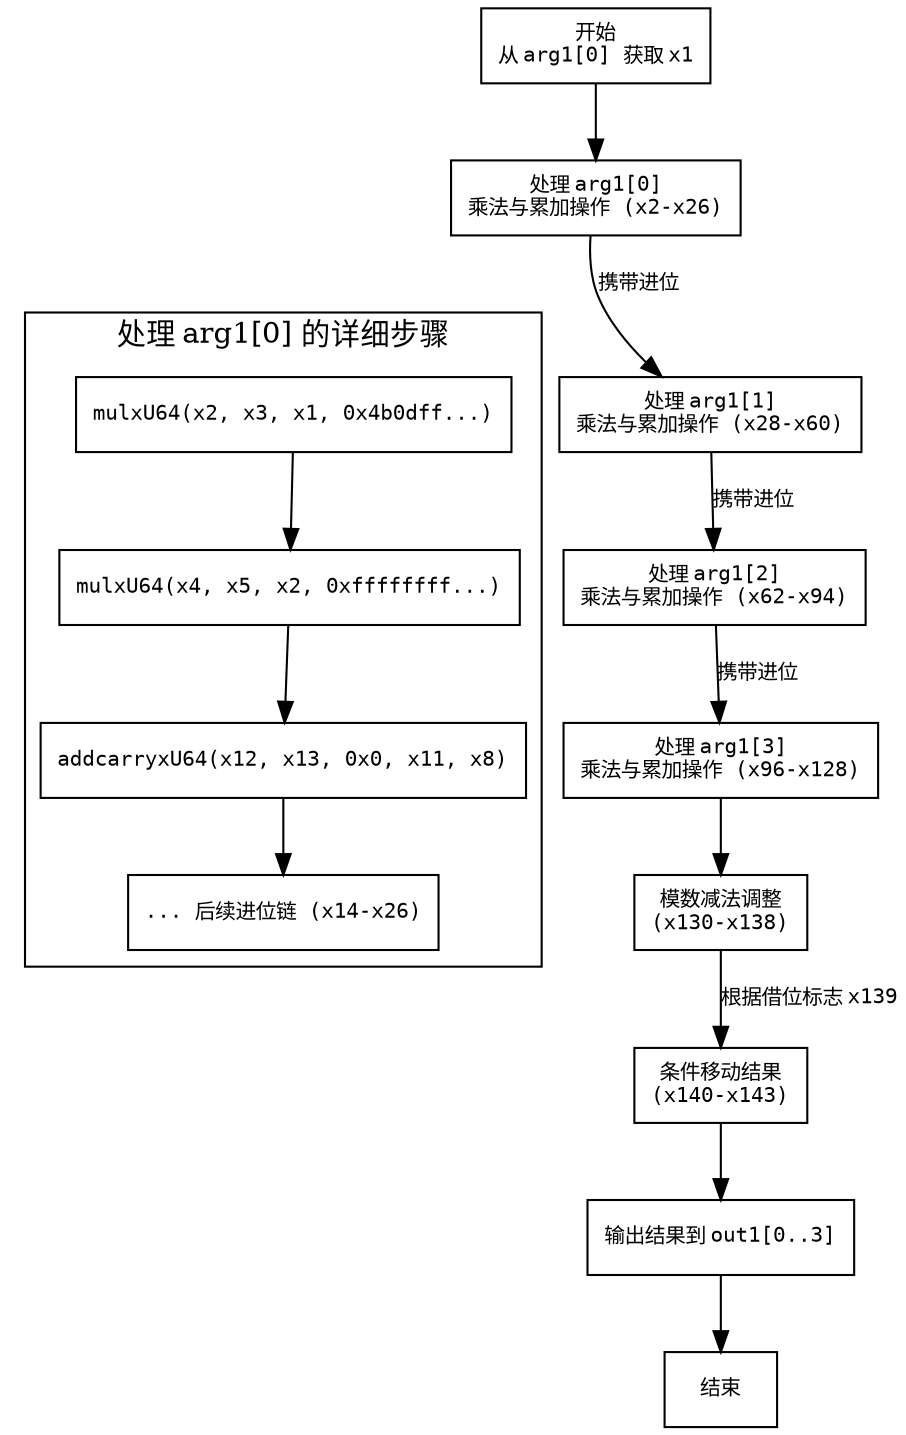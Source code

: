 
digraph fromMontgomery {
    node [shape=rectangle, fontname="Courier", fontsize=10];
    edge [fontname="Courier", fontsize=10];

    start [label="开始\n从 arg1[0] 获取 x1"];
    process_arg1_0 [label="处理 arg1[0]\n乘法与累加操作 (x2-x26)"];
    process_arg1_1 [label="处理 arg1[1]\n乘法与累加操作 (x28-x60)"];
    process_arg1_2 [label="处理 arg1[2]\n乘法与累加操作 (x62-x94)"];
    process_arg1_3 [label="处理 arg1[3]\n乘法与累加操作 (x96-x128)"];
    final_sub [label="模数减法调整\n(x130-x138)"];
    cmov_adj [label="条件移动结果\n(x140-x143)"];
    output [label="输出结果到 out1[0..3]"];
    end [label="结束"];

    start -> process_arg1_0;
    process_arg1_0 -> process_arg1_1 [label="携带进位"];
    process_arg1_1 -> process_arg1_2 [label="携带进位"];
    process_arg1_2 -> process_arg1_3 [label="携带进位"];
    process_arg1_3 -> final_sub;
    final_sub -> cmov_adj [label="根据借位标志 x139"];
    cmov_adj -> output;
    output -> end;

    // 详细展开第一个处理块示例
    subgraph cluster_arg1_0 {
        label="处理 arg1[0] 的详细步骤";
        mul_x2_x3 [label="mulxU64(x2, x3, x1, 0x4b0dff...)"];
        mul_x4_x5 [label="mulxU64(x4, x5, x2, 0xffffffff...)"];
        addcarry_1 [label="addcarryxU64(x12, x13, 0x0, x11, x8)"];
        addcarry_chain [label="... 后续进位链 (x14-x26)"];
        mul_x2_x3 -> mul_x4_x5 -> addcarry_1 -> addcarry_chain;
    }

    // 其他处理块结构类似，用注释表示重复模式
    edge [style=invis];
    process_arg1_0 -> mul_x2_x3;
    process_arg1_1 -> process_arg1_0 [style=invis];
}
